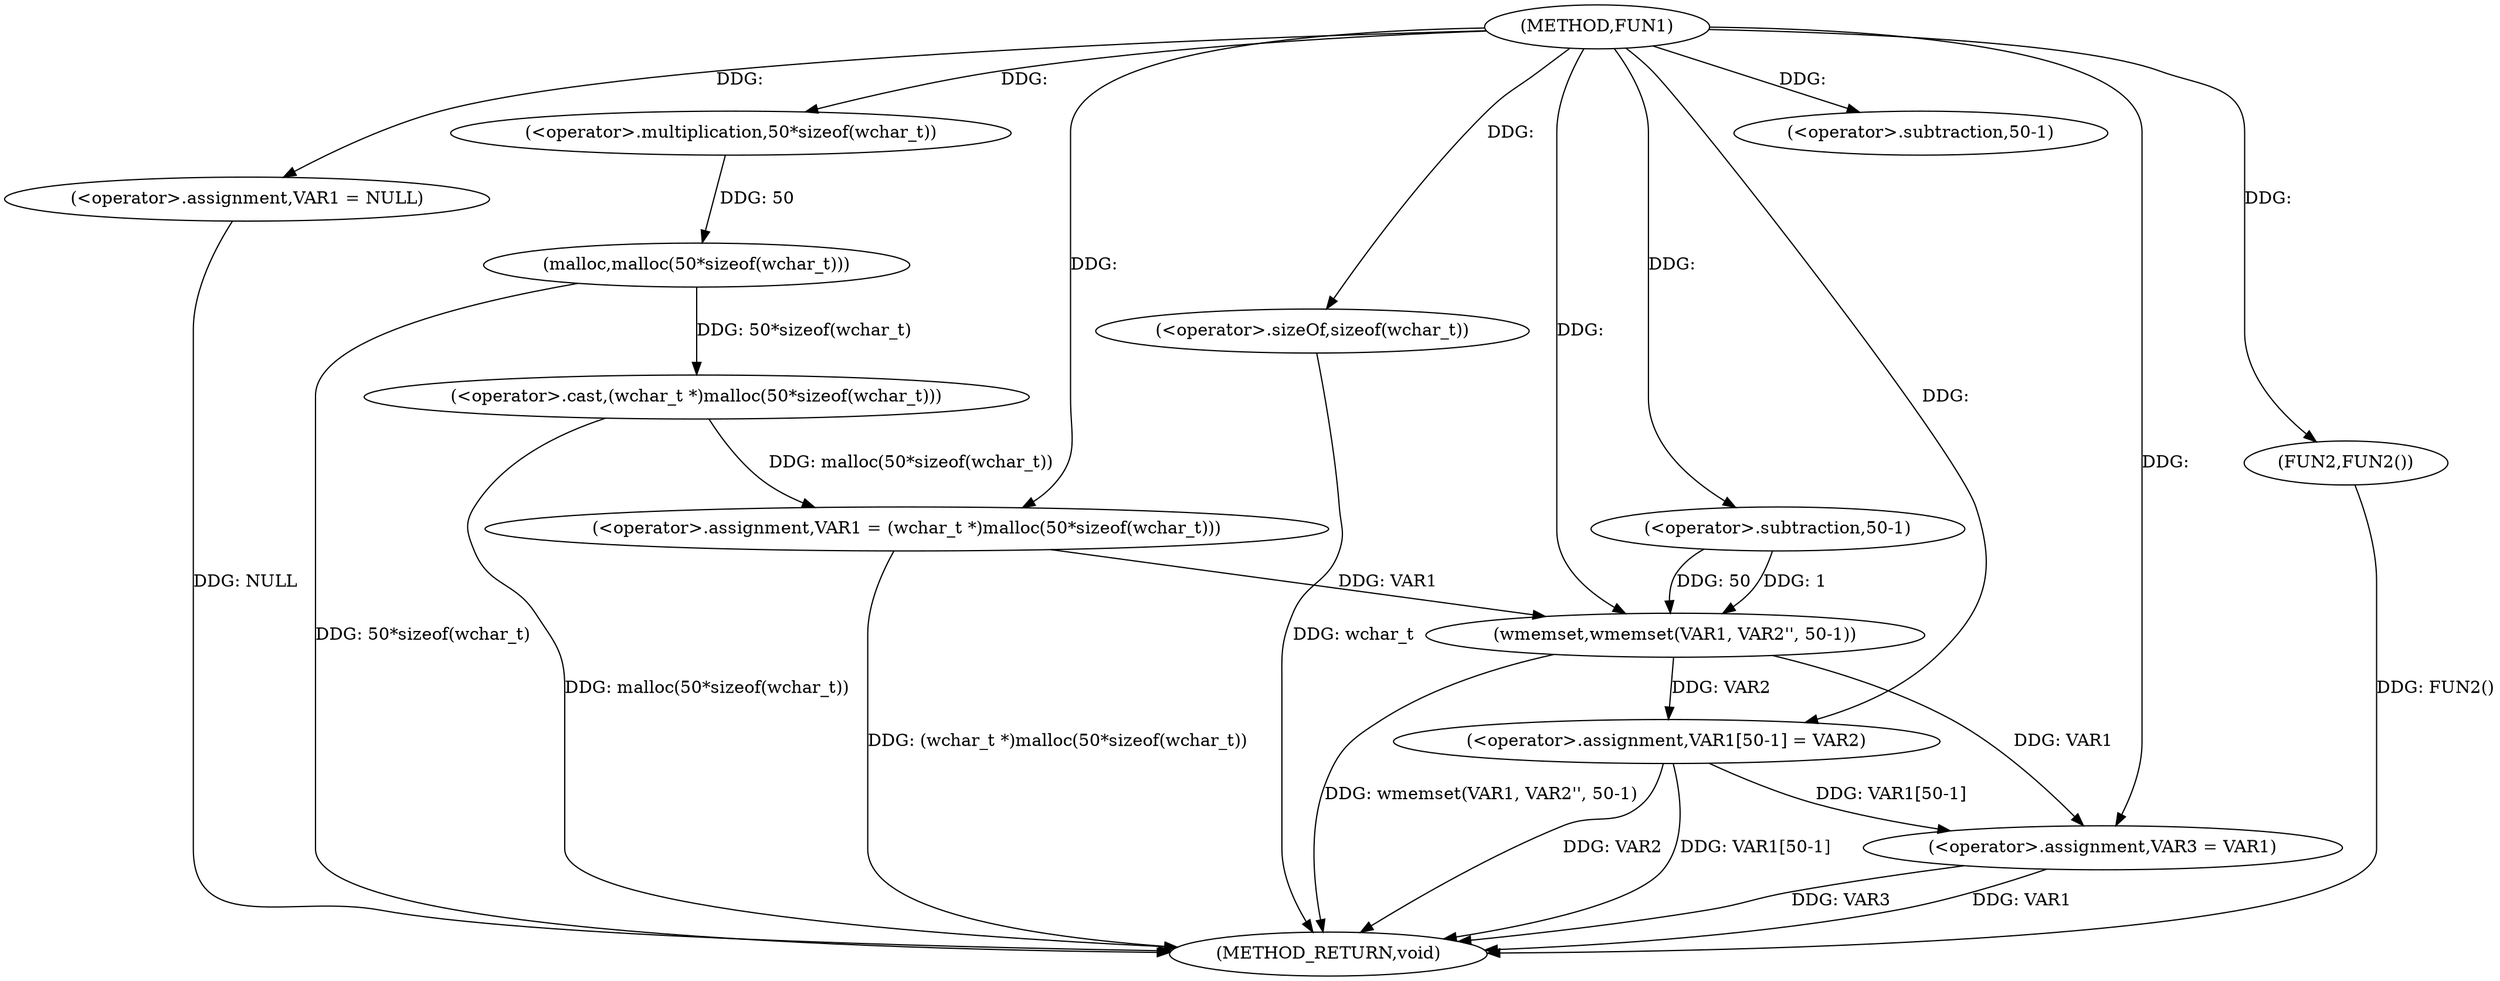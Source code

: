 digraph FUN1 {  
"1000100" [label = "(METHOD,FUN1)" ]
"1000132" [label = "(METHOD_RETURN,void)" ]
"1000103" [label = "(<operator>.assignment,VAR1 = NULL)" ]
"1000106" [label = "(<operator>.assignment,VAR1 = (wchar_t *)malloc(50*sizeof(wchar_t)))" ]
"1000108" [label = "(<operator>.cast,(wchar_t *)malloc(50*sizeof(wchar_t)))" ]
"1000110" [label = "(malloc,malloc(50*sizeof(wchar_t)))" ]
"1000111" [label = "(<operator>.multiplication,50*sizeof(wchar_t))" ]
"1000113" [label = "(<operator>.sizeOf,sizeof(wchar_t))" ]
"1000115" [label = "(wmemset,wmemset(VAR1, VAR2'', 50-1))" ]
"1000118" [label = "(<operator>.subtraction,50-1)" ]
"1000121" [label = "(<operator>.assignment,VAR1[50-1] = VAR2)" ]
"1000124" [label = "(<operator>.subtraction,50-1)" ]
"1000128" [label = "(<operator>.assignment,VAR3 = VAR1)" ]
"1000131" [label = "(FUN2,FUN2())" ]
  "1000128" -> "1000132"  [ label = "DDG: VAR1"] 
  "1000106" -> "1000132"  [ label = "DDG: (wchar_t *)malloc(50*sizeof(wchar_t))"] 
  "1000103" -> "1000132"  [ label = "DDG: NULL"] 
  "1000113" -> "1000132"  [ label = "DDG: wchar_t"] 
  "1000121" -> "1000132"  [ label = "DDG: VAR2"] 
  "1000121" -> "1000132"  [ label = "DDG: VAR1[50-1]"] 
  "1000110" -> "1000132"  [ label = "DDG: 50*sizeof(wchar_t)"] 
  "1000128" -> "1000132"  [ label = "DDG: VAR3"] 
  "1000115" -> "1000132"  [ label = "DDG: wmemset(VAR1, VAR2'', 50-1)"] 
  "1000108" -> "1000132"  [ label = "DDG: malloc(50*sizeof(wchar_t))"] 
  "1000131" -> "1000132"  [ label = "DDG: FUN2()"] 
  "1000100" -> "1000103"  [ label = "DDG: "] 
  "1000108" -> "1000106"  [ label = "DDG: malloc(50*sizeof(wchar_t))"] 
  "1000100" -> "1000106"  [ label = "DDG: "] 
  "1000110" -> "1000108"  [ label = "DDG: 50*sizeof(wchar_t)"] 
  "1000111" -> "1000110"  [ label = "DDG: 50"] 
  "1000100" -> "1000111"  [ label = "DDG: "] 
  "1000100" -> "1000113"  [ label = "DDG: "] 
  "1000106" -> "1000115"  [ label = "DDG: VAR1"] 
  "1000100" -> "1000115"  [ label = "DDG: "] 
  "1000118" -> "1000115"  [ label = "DDG: 50"] 
  "1000118" -> "1000115"  [ label = "DDG: 1"] 
  "1000100" -> "1000118"  [ label = "DDG: "] 
  "1000115" -> "1000121"  [ label = "DDG: VAR2"] 
  "1000100" -> "1000121"  [ label = "DDG: "] 
  "1000100" -> "1000124"  [ label = "DDG: "] 
  "1000121" -> "1000128"  [ label = "DDG: VAR1[50-1]"] 
  "1000115" -> "1000128"  [ label = "DDG: VAR1"] 
  "1000100" -> "1000128"  [ label = "DDG: "] 
  "1000100" -> "1000131"  [ label = "DDG: "] 
}
